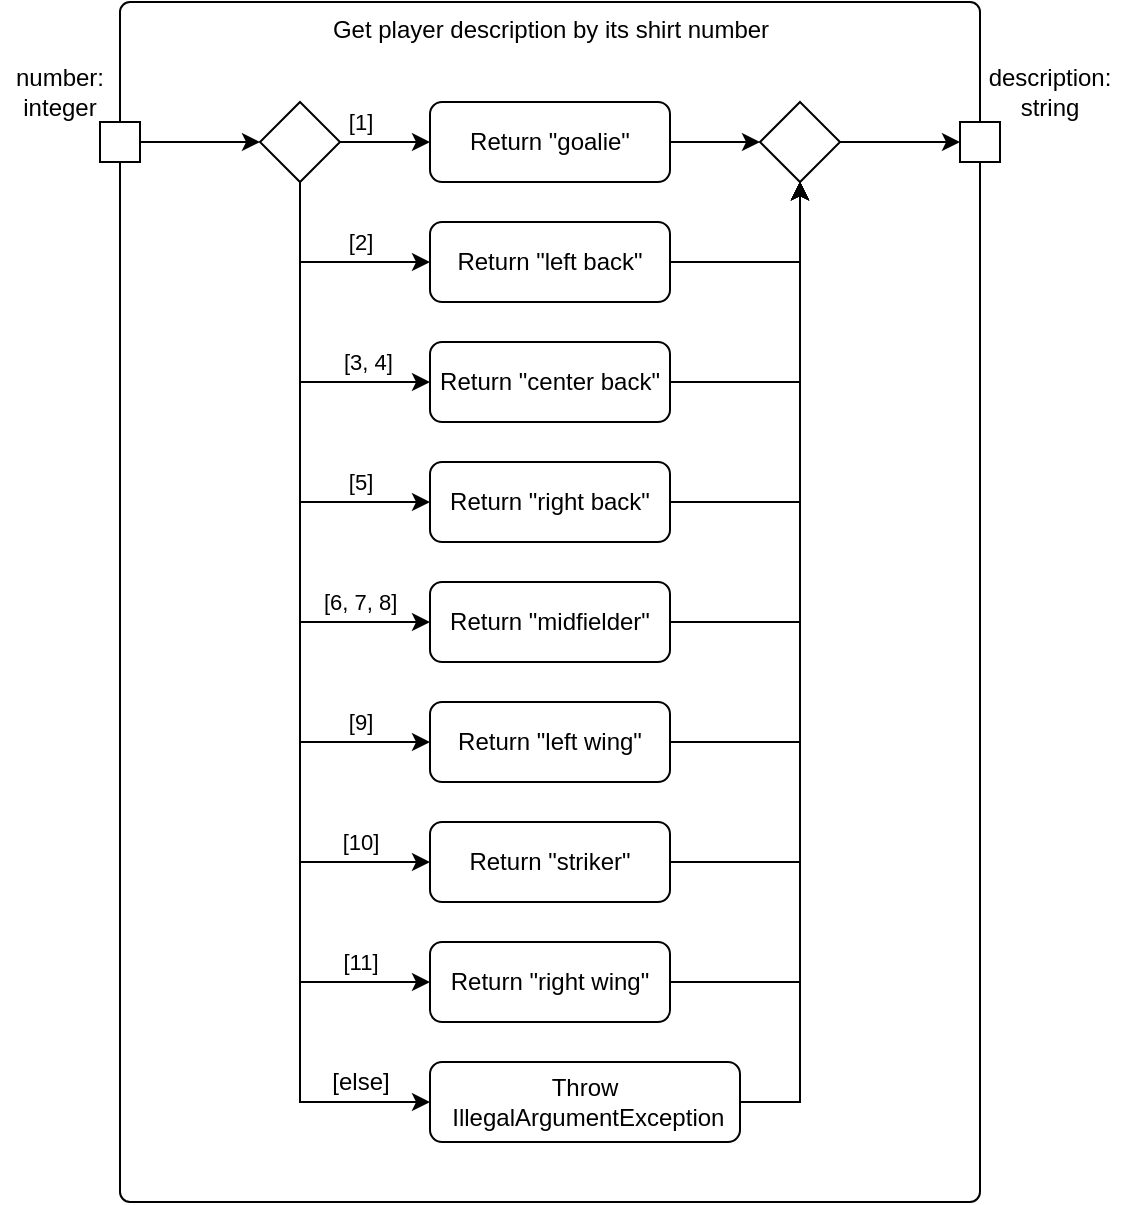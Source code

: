 <mxfile version="18.0.6" type="device"><diagram id="zXK23-7vrUUqyeG6uFyY" name="Activity Diagram"><mxGraphModel dx="1184" dy="689" grid="1" gridSize="10" guides="1" tooltips="1" connect="1" arrows="1" fold="1" page="1" pageScale="1" pageWidth="1169" pageHeight="827" math="0" shadow="0"><root><mxCell id="0"/><mxCell id="1" parent="0"/><mxCell id="SJDj4j1YVQe64DRrXKzU-1" value="Get player description by its shirt number" style="html=1;align=center;verticalAlign=top;rounded=1;absoluteArcSize=1;arcSize=10;dashed=0;" vertex="1" parent="1"><mxGeometry x="280" y="120" width="430" height="600" as="geometry"/></mxCell><mxCell id="SJDj4j1YVQe64DRrXKzU-9" style="edgeStyle=orthogonalEdgeStyle;rounded=0;orthogonalLoop=1;jettySize=auto;html=1;exitX=1;exitY=0.5;exitDx=0;exitDy=0;" edge="1" parent="1" source="SJDj4j1YVQe64DRrXKzU-2" target="SJDj4j1YVQe64DRrXKzU-6"><mxGeometry relative="1" as="geometry"/></mxCell><mxCell id="SJDj4j1YVQe64DRrXKzU-2" value="" style="whiteSpace=wrap;html=1;aspect=fixed;" vertex="1" parent="1"><mxGeometry x="270" y="180" width="20" height="20" as="geometry"/></mxCell><mxCell id="SJDj4j1YVQe64DRrXKzU-3" value="number: integer" style="text;html=1;strokeColor=none;fillColor=none;align=center;verticalAlign=middle;whiteSpace=wrap;rounded=0;" vertex="1" parent="1"><mxGeometry x="220" y="150" width="60" height="30" as="geometry"/></mxCell><mxCell id="SJDj4j1YVQe64DRrXKzU-4" value="description: string" style="text;html=1;strokeColor=none;fillColor=none;align=center;verticalAlign=middle;whiteSpace=wrap;rounded=0;" vertex="1" parent="1"><mxGeometry x="710" y="150" width="70" height="30" as="geometry"/></mxCell><mxCell id="SJDj4j1YVQe64DRrXKzU-5" value="" style="whiteSpace=wrap;html=1;aspect=fixed;" vertex="1" parent="1"><mxGeometry x="700" y="180" width="20" height="20" as="geometry"/></mxCell><mxCell id="SJDj4j1YVQe64DRrXKzU-12" value="[1]" style="edgeStyle=orthogonalEdgeStyle;rounded=0;orthogonalLoop=1;jettySize=auto;html=1;exitX=1;exitY=0.5;exitDx=0;exitDy=0;entryX=0;entryY=0.5;entryDx=0;entryDy=0;" edge="1" parent="1" source="SJDj4j1YVQe64DRrXKzU-6" target="SJDj4j1YVQe64DRrXKzU-10"><mxGeometry x="-0.556" y="10" relative="1" as="geometry"><mxPoint as="offset"/></mxGeometry></mxCell><mxCell id="SJDj4j1YVQe64DRrXKzU-20" value="[2]" style="edgeStyle=orthogonalEdgeStyle;rounded=0;orthogonalLoop=1;jettySize=auto;html=1;exitX=0.5;exitY=1;exitDx=0;exitDy=0;entryX=0;entryY=0.5;entryDx=0;entryDy=0;" edge="1" parent="1" source="SJDj4j1YVQe64DRrXKzU-6" target="SJDj4j1YVQe64DRrXKzU-11"><mxGeometry x="0.333" y="10" relative="1" as="geometry"><mxPoint as="offset"/></mxGeometry></mxCell><mxCell id="SJDj4j1YVQe64DRrXKzU-22" value="[3, 4]" style="edgeStyle=orthogonalEdgeStyle;rounded=0;orthogonalLoop=1;jettySize=auto;html=1;exitX=0.5;exitY=1;exitDx=0;exitDy=0;entryX=0;entryY=0.5;entryDx=0;entryDy=0;align=left;" edge="1" parent="1" source="SJDj4j1YVQe64DRrXKzU-6" target="SJDj4j1YVQe64DRrXKzU-14"><mxGeometry x="0.455" y="10" relative="1" as="geometry"><mxPoint as="offset"/></mxGeometry></mxCell><mxCell id="SJDj4j1YVQe64DRrXKzU-23" value="[5]" style="edgeStyle=orthogonalEdgeStyle;rounded=0;orthogonalLoop=1;jettySize=auto;html=1;exitX=0.5;exitY=1;exitDx=0;exitDy=0;entryX=0;entryY=0.5;entryDx=0;entryDy=0;" edge="1" parent="1" source="SJDj4j1YVQe64DRrXKzU-6" target="SJDj4j1YVQe64DRrXKzU-15"><mxGeometry x="0.689" y="10" relative="1" as="geometry"><mxPoint as="offset"/></mxGeometry></mxCell><mxCell id="SJDj4j1YVQe64DRrXKzU-24" value="[6, 7, 8]" style="edgeStyle=orthogonalEdgeStyle;rounded=0;orthogonalLoop=1;jettySize=auto;html=1;exitX=0.5;exitY=1;exitDx=0;exitDy=0;entryX=0;entryY=0.5;entryDx=0;entryDy=0;align=left;" edge="1" parent="1" source="SJDj4j1YVQe64DRrXKzU-6" target="SJDj4j1YVQe64DRrXKzU-16"><mxGeometry x="0.614" y="10" relative="1" as="geometry"><mxPoint as="offset"/></mxGeometry></mxCell><mxCell id="SJDj4j1YVQe64DRrXKzU-25" value="[9]" style="edgeStyle=orthogonalEdgeStyle;rounded=0;orthogonalLoop=1;jettySize=auto;html=1;exitX=0.5;exitY=1;exitDx=0;exitDy=0;entryX=0;entryY=0.5;entryDx=0;entryDy=0;" edge="1" parent="1" source="SJDj4j1YVQe64DRrXKzU-6" target="SJDj4j1YVQe64DRrXKzU-17"><mxGeometry x="0.797" y="10" relative="1" as="geometry"><mxPoint as="offset"/></mxGeometry></mxCell><mxCell id="SJDj4j1YVQe64DRrXKzU-26" value="[10]" style="edgeStyle=orthogonalEdgeStyle;rounded=0;orthogonalLoop=1;jettySize=auto;html=1;exitX=0.5;exitY=1;exitDx=0;exitDy=0;entryX=0;entryY=0.5;entryDx=0;entryDy=0;" edge="1" parent="1" source="SJDj4j1YVQe64DRrXKzU-6" target="SJDj4j1YVQe64DRrXKzU-18"><mxGeometry x="0.827" y="10" relative="1" as="geometry"><mxPoint as="offset"/></mxGeometry></mxCell><mxCell id="SJDj4j1YVQe64DRrXKzU-27" value="[11]" style="edgeStyle=orthogonalEdgeStyle;rounded=0;orthogonalLoop=1;jettySize=auto;html=1;exitX=0.5;exitY=1;exitDx=0;exitDy=0;entryX=0;entryY=0.5;entryDx=0;entryDy=0;" edge="1" parent="1" source="SJDj4j1YVQe64DRrXKzU-6" target="SJDj4j1YVQe64DRrXKzU-19"><mxGeometry x="0.85" y="10" relative="1" as="geometry"><mxPoint as="offset"/></mxGeometry></mxCell><mxCell id="SJDj4j1YVQe64DRrXKzU-37" value="[else]" style="edgeStyle=orthogonalEdgeStyle;rounded=0;orthogonalLoop=1;jettySize=auto;html=1;exitX=0.5;exitY=1;exitDx=0;exitDy=0;entryX=0;entryY=0.5;entryDx=0;entryDy=0;fontFamily=Helvetica;fontSize=12;" edge="1" parent="1" source="SJDj4j1YVQe64DRrXKzU-6" target="SJDj4j1YVQe64DRrXKzU-36"><mxGeometry x="0.867" y="10" relative="1" as="geometry"><mxPoint as="offset"/></mxGeometry></mxCell><mxCell id="SJDj4j1YVQe64DRrXKzU-6" value="" style="rhombus;whiteSpace=wrap;html=1;" vertex="1" parent="1"><mxGeometry x="350" y="170" width="40" height="40" as="geometry"/></mxCell><mxCell id="SJDj4j1YVQe64DRrXKzU-8" style="edgeStyle=orthogonalEdgeStyle;rounded=0;orthogonalLoop=1;jettySize=auto;html=1;exitX=1;exitY=0.5;exitDx=0;exitDy=0;entryX=0;entryY=0.5;entryDx=0;entryDy=0;" edge="1" parent="1" source="SJDj4j1YVQe64DRrXKzU-7" target="SJDj4j1YVQe64DRrXKzU-5"><mxGeometry relative="1" as="geometry"/></mxCell><mxCell id="SJDj4j1YVQe64DRrXKzU-7" value="" style="rhombus;whiteSpace=wrap;html=1;" vertex="1" parent="1"><mxGeometry x="600" y="170" width="40" height="40" as="geometry"/></mxCell><mxCell id="SJDj4j1YVQe64DRrXKzU-13" style="edgeStyle=orthogonalEdgeStyle;rounded=0;orthogonalLoop=1;jettySize=auto;html=1;exitX=1;exitY=0.5;exitDx=0;exitDy=0;entryX=0;entryY=0.5;entryDx=0;entryDy=0;" edge="1" parent="1" source="SJDj4j1YVQe64DRrXKzU-10" target="SJDj4j1YVQe64DRrXKzU-7"><mxGeometry relative="1" as="geometry"/></mxCell><mxCell id="SJDj4j1YVQe64DRrXKzU-10" value="Return &quot;goalie&quot;" style="rounded=1;whiteSpace=wrap;html=1;" vertex="1" parent="1"><mxGeometry x="435" y="170" width="120" height="40" as="geometry"/></mxCell><mxCell id="SJDj4j1YVQe64DRrXKzU-28" style="edgeStyle=orthogonalEdgeStyle;rounded=0;orthogonalLoop=1;jettySize=auto;html=1;exitX=1;exitY=0.5;exitDx=0;exitDy=0;entryX=0.5;entryY=1;entryDx=0;entryDy=0;" edge="1" parent="1" source="SJDj4j1YVQe64DRrXKzU-11" target="SJDj4j1YVQe64DRrXKzU-7"><mxGeometry relative="1" as="geometry"/></mxCell><mxCell id="SJDj4j1YVQe64DRrXKzU-11" value="Return &quot;left back&quot;" style="rounded=1;whiteSpace=wrap;html=1;" vertex="1" parent="1"><mxGeometry x="435" y="230" width="120" height="40" as="geometry"/></mxCell><mxCell id="SJDj4j1YVQe64DRrXKzU-29" style="edgeStyle=orthogonalEdgeStyle;rounded=0;orthogonalLoop=1;jettySize=auto;html=1;exitX=1;exitY=0.5;exitDx=0;exitDy=0;entryX=0.5;entryY=1;entryDx=0;entryDy=0;" edge="1" parent="1" source="SJDj4j1YVQe64DRrXKzU-14" target="SJDj4j1YVQe64DRrXKzU-7"><mxGeometry relative="1" as="geometry"/></mxCell><mxCell id="SJDj4j1YVQe64DRrXKzU-14" value="Return &quot;center back&quot;" style="rounded=1;whiteSpace=wrap;html=1;" vertex="1" parent="1"><mxGeometry x="435" y="290" width="120" height="40" as="geometry"/></mxCell><mxCell id="SJDj4j1YVQe64DRrXKzU-30" style="edgeStyle=orthogonalEdgeStyle;rounded=0;orthogonalLoop=1;jettySize=auto;html=1;exitX=1;exitY=0.5;exitDx=0;exitDy=0;entryX=0.5;entryY=1;entryDx=0;entryDy=0;" edge="1" parent="1" source="SJDj4j1YVQe64DRrXKzU-15" target="SJDj4j1YVQe64DRrXKzU-7"><mxGeometry relative="1" as="geometry"/></mxCell><mxCell id="SJDj4j1YVQe64DRrXKzU-15" value="Return &quot;right back&quot;" style="rounded=1;whiteSpace=wrap;html=1;" vertex="1" parent="1"><mxGeometry x="435" y="350" width="120" height="40" as="geometry"/></mxCell><mxCell id="SJDj4j1YVQe64DRrXKzU-31" style="edgeStyle=orthogonalEdgeStyle;rounded=0;orthogonalLoop=1;jettySize=auto;html=1;exitX=1;exitY=0.5;exitDx=0;exitDy=0;entryX=0.5;entryY=1;entryDx=0;entryDy=0;" edge="1" parent="1" source="SJDj4j1YVQe64DRrXKzU-16" target="SJDj4j1YVQe64DRrXKzU-7"><mxGeometry relative="1" as="geometry"/></mxCell><mxCell id="SJDj4j1YVQe64DRrXKzU-16" value="Return &quot;midfielder&quot;" style="rounded=1;whiteSpace=wrap;html=1;" vertex="1" parent="1"><mxGeometry x="435" y="410" width="120" height="40" as="geometry"/></mxCell><mxCell id="SJDj4j1YVQe64DRrXKzU-32" style="edgeStyle=orthogonalEdgeStyle;rounded=0;orthogonalLoop=1;jettySize=auto;html=1;exitX=1;exitY=0.5;exitDx=0;exitDy=0;entryX=0.5;entryY=1;entryDx=0;entryDy=0;" edge="1" parent="1" source="SJDj4j1YVQe64DRrXKzU-17" target="SJDj4j1YVQe64DRrXKzU-7"><mxGeometry relative="1" as="geometry"/></mxCell><mxCell id="SJDj4j1YVQe64DRrXKzU-17" value="Return &quot;left wing&quot;" style="rounded=1;whiteSpace=wrap;html=1;" vertex="1" parent="1"><mxGeometry x="435" y="470" width="120" height="40" as="geometry"/></mxCell><mxCell id="SJDj4j1YVQe64DRrXKzU-33" style="edgeStyle=orthogonalEdgeStyle;rounded=0;orthogonalLoop=1;jettySize=auto;html=1;exitX=1;exitY=0.5;exitDx=0;exitDy=0;entryX=0.5;entryY=1;entryDx=0;entryDy=0;" edge="1" parent="1" source="SJDj4j1YVQe64DRrXKzU-18" target="SJDj4j1YVQe64DRrXKzU-7"><mxGeometry relative="1" as="geometry"/></mxCell><mxCell id="SJDj4j1YVQe64DRrXKzU-18" value="Return &quot;striker&quot;" style="rounded=1;whiteSpace=wrap;html=1;" vertex="1" parent="1"><mxGeometry x="435" y="530" width="120" height="40" as="geometry"/></mxCell><mxCell id="SJDj4j1YVQe64DRrXKzU-34" style="edgeStyle=orthogonalEdgeStyle;rounded=0;orthogonalLoop=1;jettySize=auto;html=1;exitX=1;exitY=0.5;exitDx=0;exitDy=0;entryX=0.5;entryY=1;entryDx=0;entryDy=0;" edge="1" parent="1" source="SJDj4j1YVQe64DRrXKzU-19" target="SJDj4j1YVQe64DRrXKzU-7"><mxGeometry relative="1" as="geometry"/></mxCell><mxCell id="SJDj4j1YVQe64DRrXKzU-19" value="Return &quot;right wing&quot;" style="rounded=1;whiteSpace=wrap;html=1;" vertex="1" parent="1"><mxGeometry x="435" y="590" width="120" height="40" as="geometry"/></mxCell><mxCell id="SJDj4j1YVQe64DRrXKzU-38" style="edgeStyle=orthogonalEdgeStyle;rounded=0;orthogonalLoop=1;jettySize=auto;html=1;exitX=1;exitY=0.5;exitDx=0;exitDy=0;entryX=0.5;entryY=1;entryDx=0;entryDy=0;fontFamily=Helvetica;fontSize=12;" edge="1" parent="1" source="SJDj4j1YVQe64DRrXKzU-36" target="SJDj4j1YVQe64DRrXKzU-7"><mxGeometry relative="1" as="geometry"/></mxCell><mxCell id="SJDj4j1YVQe64DRrXKzU-36" value="&lt;font style=&quot;font-size: 12px;&quot;&gt;Throw&lt;br&gt;&amp;nbsp;&lt;span style=&quot;text-align: start;&quot;&gt;IllegalArgumentException&lt;/span&gt;&lt;/font&gt;" style="rounded=1;whiteSpace=wrap;html=1;fontColor=#000000;" vertex="1" parent="1"><mxGeometry x="435" y="650" width="155" height="40" as="geometry"/></mxCell></root></mxGraphModel></diagram></mxfile>